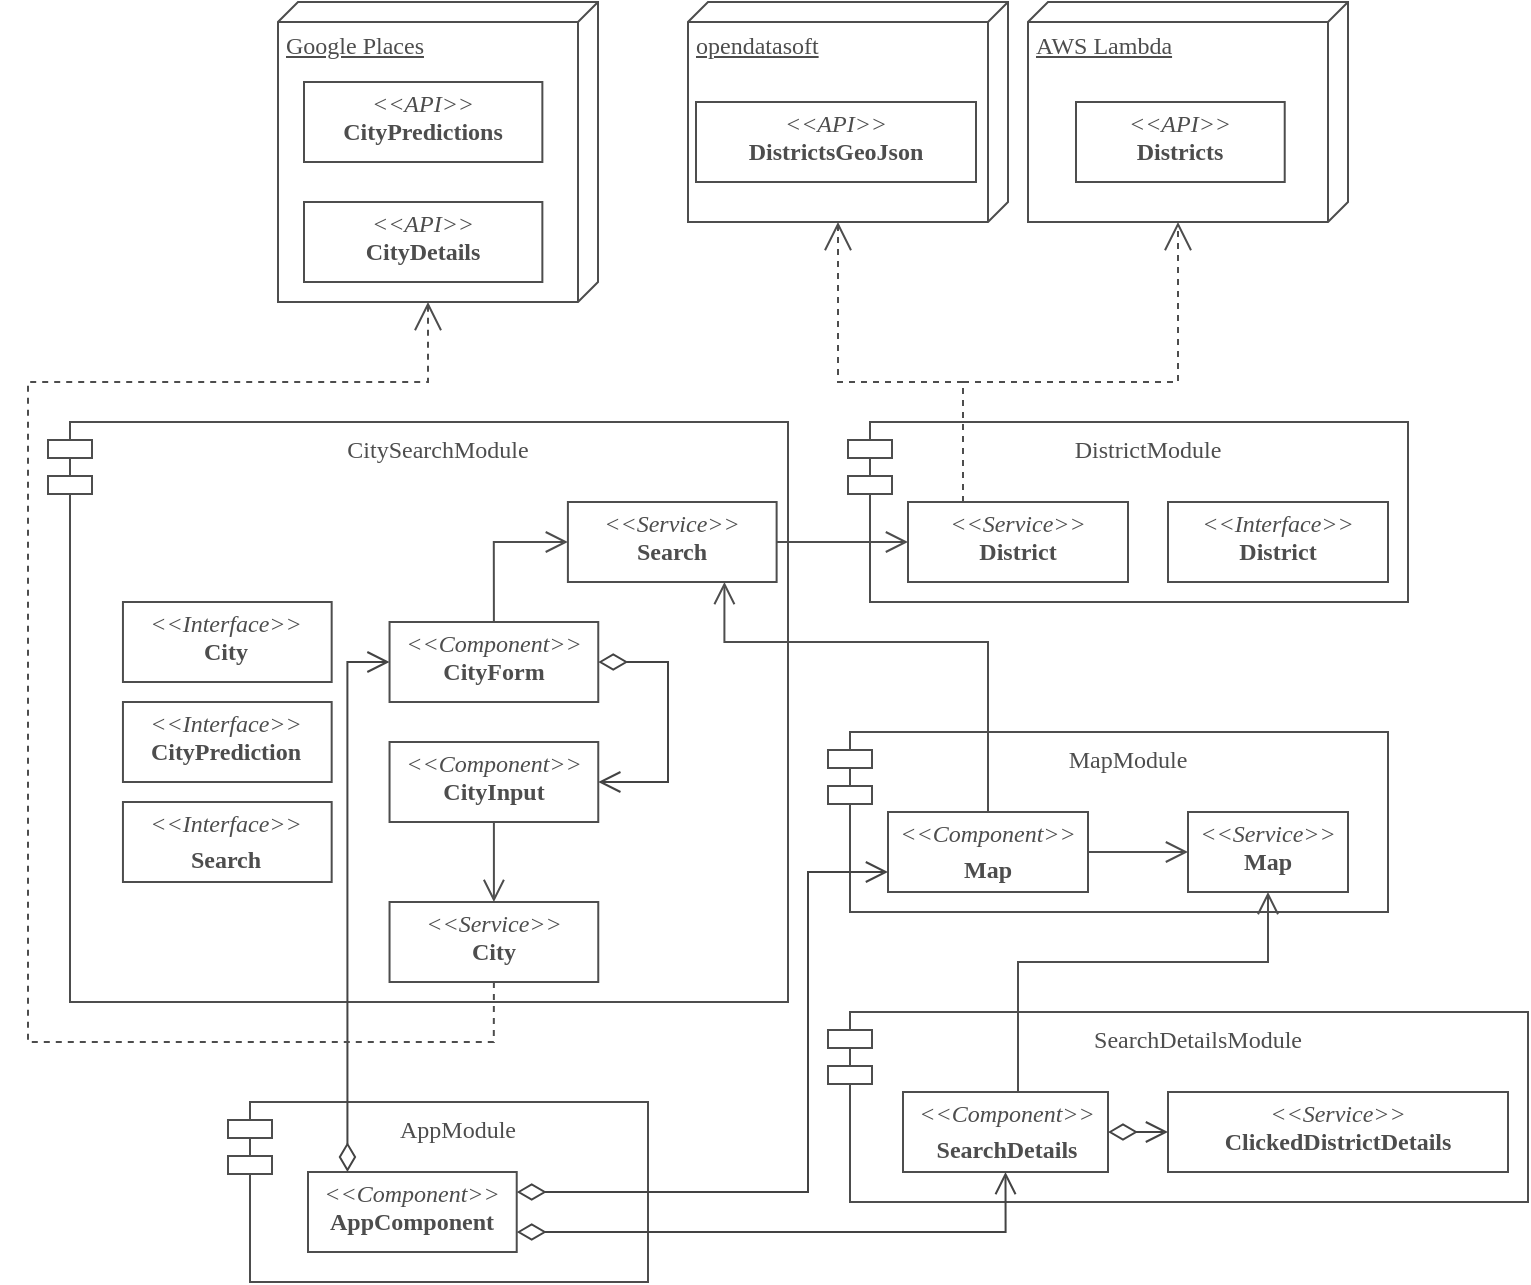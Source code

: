 <mxfile version="13.7.9" type="device"><diagram id="C5RBs43oDa-KdzZeNtuy" name="Page-1"><mxGraphModel dx="981" dy="567" grid="1" gridSize="10" guides="1" tooltips="1" connect="1" arrows="1" fold="1" page="1" pageScale="1" pageWidth="827" pageHeight="1169" math="0" shadow="0"><root><mxCell id="WIyWlLk6GJQsqaUBKTNV-0"/><mxCell id="WIyWlLk6GJQsqaUBKTNV-1" parent="WIyWlLk6GJQsqaUBKTNV-0"/><mxCell id="LdP25psCJ4y8FfObfjH8-70" value="AppModule" style="shape=module;align=left;spacingLeft=20;align=center;verticalAlign=top;strokeColor=#4D4D4D;fontFamily=Fira Code;fontColor=#4D4D4D;jettyWidth=22;jettyHeight=9;" vertex="1" parent="WIyWlLk6GJQsqaUBKTNV-1"><mxGeometry x="140" y="550" width="210" height="90" as="geometry"/></mxCell><mxCell id="LdP25psCJ4y8FfObfjH8-29" value="" style="group;dashed=1;" vertex="1" connectable="0" parent="WIyWlLk6GJQsqaUBKTNV-1"><mxGeometry x="450" y="205" width="280" height="95" as="geometry"/></mxCell><mxCell id="LdP25psCJ4y8FfObfjH8-16" value="DistrictModule" style="shape=module;align=left;spacingLeft=20;align=center;verticalAlign=top;strokeColor=#4D4D4D;fontFamily=Fira Code;fontColor=#4D4D4D;jettyWidth=22;jettyHeight=9;" vertex="1" parent="LdP25psCJ4y8FfObfjH8-29"><mxGeometry y="5" width="280" height="90" as="geometry"/></mxCell><mxCell id="LdP25psCJ4y8FfObfjH8-17" value="&lt;p style=&quot;margin: 0px ; margin-top: 4px ; text-align: center&quot;&gt;&lt;i&gt;&amp;lt;&amp;lt;Interface&amp;gt;&amp;gt;&lt;/i&gt;&lt;br&gt;&lt;b&gt;District&lt;/b&gt;&lt;/p&gt;&lt;p style=&quot;margin: 0px ; margin-left: 4px&quot;&gt;&lt;br&gt;&lt;/p&gt;" style="verticalAlign=top;align=left;overflow=fill;fontSize=12;fontFamily=Fira Code;html=1;fontSource=https%3A%2F%2Ffonts.googleapis.com%2Fcss%3Ffamily%3DFira%2BCode;fontColor=#4D4D4D;strokeColor=#4D4D4D;" vertex="1" parent="LdP25psCJ4y8FfObfjH8-29"><mxGeometry x="160" y="45" width="110" height="40" as="geometry"/></mxCell><mxCell id="LdP25psCJ4y8FfObfjH8-23" value="&lt;p style=&quot;margin: 0px ; margin-top: 4px ; text-align: center&quot;&gt;&lt;i&gt;&amp;lt;&amp;lt;Service&amp;gt;&amp;gt;&lt;/i&gt;&lt;br&gt;&lt;b&gt;District&lt;/b&gt;&lt;/p&gt;&lt;p style=&quot;margin: 0px ; margin-left: 4px&quot;&gt;&lt;br&gt;&lt;/p&gt;" style="verticalAlign=top;align=left;overflow=fill;fontSize=12;fontFamily=Fira Code;html=1;fontSource=https%3A%2F%2Ffonts.googleapis.com%2Fcss%3Ffamily%3DFira%2BCode;fontColor=#4D4D4D;strokeColor=#4D4D4D;" vertex="1" parent="LdP25psCJ4y8FfObfjH8-29"><mxGeometry x="30" y="45" width="110" height="40" as="geometry"/></mxCell><mxCell id="LdP25psCJ4y8FfObfjH8-30" value="" style="group;dashed=1;dashPattern=1 1;" vertex="1" connectable="0" parent="WIyWlLk6GJQsqaUBKTNV-1"><mxGeometry x="50" y="205" width="370" height="295" as="geometry"/></mxCell><mxCell id="LdP25psCJ4y8FfObfjH8-2" value="CitySearchModule" style="shape=module;align=left;spacingLeft=20;align=center;verticalAlign=top;strokeColor=#4D4D4D;fontFamily=Fira Code;fontColor=#4D4D4D;jettyWidth=22;jettyHeight=9;" vertex="1" parent="LdP25psCJ4y8FfObfjH8-30"><mxGeometry y="5" width="370.0" height="290" as="geometry"/></mxCell><mxCell id="LdP25psCJ4y8FfObfjH8-0" value="&lt;p style=&quot;margin: 0px ; margin-top: 4px ; text-align: center&quot;&gt;&lt;i&gt;&amp;lt;&amp;lt;Interface&amp;gt;&amp;gt;&lt;/i&gt;&lt;br&gt;&lt;b&gt;City&lt;/b&gt;&lt;/p&gt;&lt;p style=&quot;margin: 0px ; margin-left: 4px&quot;&gt;&lt;br&gt;&lt;/p&gt;" style="verticalAlign=top;align=left;overflow=fill;fontSize=12;fontFamily=Fira Code;html=1;fontSource=https%3A%2F%2Ffonts.googleapis.com%2Fcss%3Ffamily%3DFira%2BCode;fontColor=#4D4D4D;strokeColor=#4D4D4D;" vertex="1" parent="LdP25psCJ4y8FfObfjH8-30"><mxGeometry x="37.474" y="95" width="104.359" height="40" as="geometry"/></mxCell><mxCell id="LdP25psCJ4y8FfObfjH8-3" value="&lt;p style=&quot;margin: 0px ; margin-top: 4px ; text-align: center&quot;&gt;&lt;i&gt;&amp;lt;&amp;lt;Interface&amp;gt;&amp;gt;&lt;/i&gt;&lt;br&gt;&lt;b&gt;CityPrediction&lt;/b&gt;&lt;/p&gt;&lt;p style=&quot;margin: 0px ; margin-left: 4px&quot;&gt;&lt;br&gt;&lt;/p&gt;" style="verticalAlign=top;align=left;overflow=fill;fontSize=12;fontFamily=Fira Code;html=1;fontSource=https%3A%2F%2Ffonts.googleapis.com%2Fcss%3Ffamily%3DFira%2BCode;fontColor=#4D4D4D;strokeColor=#4D4D4D;" vertex="1" parent="LdP25psCJ4y8FfObfjH8-30"><mxGeometry x="37.474" y="145" width="104.359" height="40" as="geometry"/></mxCell><mxCell id="LdP25psCJ4y8FfObfjH8-4" value="&lt;p style=&quot;margin: 0px ; margin-top: 4px ; text-align: center&quot;&gt;&lt;i&gt;&amp;lt;&amp;lt;Interface&amp;gt;&amp;gt;&lt;/i&gt;&lt;/p&gt;&lt;p style=&quot;margin: 0px ; margin-top: 4px ; text-align: center&quot;&gt;&lt;b&gt;Search&lt;/b&gt;&lt;br&gt;&lt;/p&gt;" style="verticalAlign=top;align=left;overflow=fill;fontSize=12;fontFamily=Fira Code;html=1;fontSource=https%3A%2F%2Ffonts.googleapis.com%2Fcss%3Ffamily%3DFira%2BCode;fontColor=#4D4D4D;strokeColor=#4D4D4D;" vertex="1" parent="LdP25psCJ4y8FfObfjH8-30"><mxGeometry x="37.474" y="195" width="104.359" height="40" as="geometry"/></mxCell><mxCell id="LdP25psCJ4y8FfObfjH8-5" value="&lt;p style=&quot;margin: 0px ; margin-top: 4px ; text-align: center&quot;&gt;&lt;i&gt;&amp;lt;&amp;lt;Component&amp;gt;&amp;gt;&lt;/i&gt;&lt;br&gt;&lt;b&gt;CityForm&lt;/b&gt;&lt;/p&gt;&lt;p style=&quot;margin: 0px ; margin-left: 4px&quot;&gt;&lt;br&gt;&lt;/p&gt;" style="verticalAlign=top;align=left;overflow=fill;fontSize=12;fontFamily=Fira Code;html=1;fontSource=https%3A%2F%2Ffonts.googleapis.com%2Fcss%3Ffamily%3DFira%2BCode;fontColor=#4D4D4D;strokeColor=#4D4D4D;" vertex="1" parent="LdP25psCJ4y8FfObfjH8-30"><mxGeometry x="170.769" y="105" width="104.359" height="40" as="geometry"/></mxCell><mxCell id="LdP25psCJ4y8FfObfjH8-6" value="&lt;p style=&quot;margin: 0px ; margin-top: 4px ; text-align: center&quot;&gt;&lt;i&gt;&amp;lt;&amp;lt;Component&amp;gt;&amp;gt;&lt;/i&gt;&lt;br&gt;&lt;b&gt;CityInput&lt;/b&gt;&lt;/p&gt;&lt;p style=&quot;margin: 0px ; margin-left: 4px&quot;&gt;&lt;br&gt;&lt;/p&gt;" style="verticalAlign=top;align=left;overflow=fill;fontSize=12;fontFamily=Fira Code;html=1;fontSource=https%3A%2F%2Ffonts.googleapis.com%2Fcss%3Ffamily%3DFira%2BCode;fontColor=#4D4D4D;strokeColor=#4D4D4D;" vertex="1" parent="LdP25psCJ4y8FfObfjH8-30"><mxGeometry x="170.769" y="165" width="104.359" height="40" as="geometry"/></mxCell><mxCell id="LdP25psCJ4y8FfObfjH8-7" value="&lt;p style=&quot;margin: 0px ; margin-top: 4px ; text-align: center&quot;&gt;&lt;i&gt;&amp;lt;&amp;lt;Service&amp;gt;&amp;gt;&lt;/i&gt;&lt;br&gt;&lt;b&gt;City&lt;/b&gt;&lt;/p&gt;&lt;p style=&quot;margin: 0px ; margin-left: 4px&quot;&gt;&lt;br&gt;&lt;/p&gt;" style="verticalAlign=top;align=left;overflow=fill;fontSize=12;fontFamily=Fira Code;html=1;fontSource=https%3A%2F%2Ffonts.googleapis.com%2Fcss%3Ffamily%3DFira%2BCode;fontColor=#4D4D4D;strokeColor=#4D4D4D;" vertex="1" parent="LdP25psCJ4y8FfObfjH8-30"><mxGeometry x="170.769" y="245" width="104.359" height="40" as="geometry"/></mxCell><mxCell id="LdP25psCJ4y8FfObfjH8-8" value="&lt;p style=&quot;margin: 0px ; margin-top: 4px ; text-align: center&quot;&gt;&lt;i&gt;&amp;lt;&amp;lt;Service&amp;gt;&amp;gt;&lt;/i&gt;&lt;br&gt;&lt;b&gt;Search&lt;/b&gt;&lt;/p&gt;&lt;p style=&quot;margin: 0px ; margin-left: 4px&quot;&gt;&lt;br&gt;&lt;/p&gt;" style="verticalAlign=top;align=left;overflow=fill;fontSize=12;fontFamily=Fira Code;html=1;fontSource=https%3A%2F%2Ffonts.googleapis.com%2Fcss%3Ffamily%3DFira%2BCode;fontColor=#4D4D4D;strokeColor=#4D4D4D;" vertex="1" parent="LdP25psCJ4y8FfObfjH8-30"><mxGeometry x="259.949" y="45" width="104.359" height="40" as="geometry"/></mxCell><mxCell id="LdP25psCJ4y8FfObfjH8-9" value="" style="endArrow=open;endFill=1;endSize=9;html=1;fontFamily=Roboto;fontColor=#434343;strokeColor=#4D4D4D;entryX=0.5;entryY=0;entryDx=0;entryDy=0;exitX=0.5;exitY=1;exitDx=0;exitDy=0;" edge="1" parent="LdP25psCJ4y8FfObfjH8-30" source="LdP25psCJ4y8FfObfjH8-6" target="LdP25psCJ4y8FfObfjH8-7"><mxGeometry width="160" relative="1" as="geometry"><mxPoint x="483.846" y="165" as="sourcePoint"/><mxPoint x="635.641" y="165" as="targetPoint"/></mxGeometry></mxCell><mxCell id="LdP25psCJ4y8FfObfjH8-10" value="" style="endArrow=diamondThin;endFill=0;endSize=12;html=1;fontFamily=Roboto;fontColor=#434343;strokeColor=#434343;startArrow=open;startFill=0;startSize=9;entryX=1;entryY=0.5;entryDx=0;entryDy=0;edgeStyle=orthogonalEdgeStyle;exitX=1;exitY=0.5;exitDx=0;exitDy=0;rounded=0;" edge="1" parent="LdP25psCJ4y8FfObfjH8-30" source="LdP25psCJ4y8FfObfjH8-6" target="LdP25psCJ4y8FfObfjH8-5"><mxGeometry width="160" relative="1" as="geometry"><mxPoint x="294.103" y="115" as="sourcePoint"/><mxPoint x="530.333" y="115" as="targetPoint"/><Array as="points"><mxPoint x="310" y="185"/><mxPoint x="310" y="125"/></Array></mxGeometry></mxCell><mxCell id="LdP25psCJ4y8FfObfjH8-11" value="" style="endArrow=open;endFill=1;endSize=9;html=1;fontFamily=Roboto;fontColor=#434343;strokeColor=#4D4D4D;entryX=0;entryY=0.5;entryDx=0;entryDy=0;exitX=0.5;exitY=0;exitDx=0;exitDy=0;edgeStyle=orthogonalEdgeStyle;rounded=0;" edge="1" parent="LdP25psCJ4y8FfObfjH8-30" source="LdP25psCJ4y8FfObfjH8-5" target="LdP25psCJ4y8FfObfjH8-8"><mxGeometry width="160" relative="1" as="geometry"><mxPoint x="232.436" y="215" as="sourcePoint"/><mxPoint x="232.436" y="255" as="targetPoint"/></mxGeometry></mxCell><mxCell id="LdP25psCJ4y8FfObfjH8-32" value="" style="group;" vertex="1" connectable="0" parent="WIyWlLk6GJQsqaUBKTNV-1"><mxGeometry x="440" y="360" width="280" height="95" as="geometry"/></mxCell><mxCell id="LdP25psCJ4y8FfObfjH8-33" value="MapModule" style="shape=module;align=left;spacingLeft=20;align=center;verticalAlign=top;strokeColor=#4D4D4D;fontFamily=Fira Code;fontColor=#4D4D4D;jettyWidth=22;jettyHeight=9;" vertex="1" parent="LdP25psCJ4y8FfObfjH8-32"><mxGeometry y="5" width="280" height="90" as="geometry"/></mxCell><mxCell id="LdP25psCJ4y8FfObfjH8-34" value="&lt;p style=&quot;margin: 0px ; margin-top: 4px ; text-align: center&quot;&gt;&lt;i&gt;&amp;lt;&amp;lt;Component&amp;gt;&amp;gt;&lt;/i&gt;&lt;/p&gt;&lt;p style=&quot;margin: 0px ; margin-top: 4px ; text-align: center&quot;&gt;&lt;b&gt;Map&lt;/b&gt;&lt;br&gt;&lt;/p&gt;" style="verticalAlign=top;align=left;overflow=fill;fontSize=12;fontFamily=Fira Code;html=1;fontSource=https%3A%2F%2Ffonts.googleapis.com%2Fcss%3Ffamily%3DFira%2BCode;fontColor=#4D4D4D;strokeColor=#4D4D4D;" vertex="1" parent="LdP25psCJ4y8FfObfjH8-32"><mxGeometry x="30" y="45" width="100" height="40" as="geometry"/></mxCell><mxCell id="LdP25psCJ4y8FfObfjH8-35" value="&lt;p style=&quot;margin: 0px ; margin-top: 4px ; text-align: center&quot;&gt;&lt;i&gt;&amp;lt;&amp;lt;Service&amp;gt;&amp;gt;&lt;/i&gt;&lt;br&gt;&lt;b&gt;Map&lt;/b&gt;&lt;/p&gt;&lt;p style=&quot;margin: 0px ; margin-left: 4px&quot;&gt;&lt;br&gt;&lt;/p&gt;" style="verticalAlign=top;align=left;overflow=fill;fontSize=12;fontFamily=Fira Code;html=1;fontSource=https%3A%2F%2Ffonts.googleapis.com%2Fcss%3Ffamily%3DFira%2BCode;fontColor=#4D4D4D;strokeColor=#4D4D4D;" vertex="1" parent="LdP25psCJ4y8FfObfjH8-32"><mxGeometry x="180" y="45" width="80" height="40" as="geometry"/></mxCell><mxCell id="LdP25psCJ4y8FfObfjH8-51" value="" style="endArrow=open;endFill=1;endSize=9;html=1;fontFamily=Roboto;fontColor=#434343;strokeColor=#4D4D4D;rounded=0;" edge="1" parent="LdP25psCJ4y8FfObfjH8-32"><mxGeometry width="160" relative="1" as="geometry"><mxPoint x="130" y="65" as="sourcePoint"/><mxPoint x="180" y="65" as="targetPoint"/></mxGeometry></mxCell><mxCell id="LdP25psCJ4y8FfObfjH8-31" value="" style="endArrow=open;endFill=1;endSize=9;html=1;fontFamily=Roboto;fontColor=#434343;strokeColor=#4D4D4D;entryX=0;entryY=0.5;entryDx=0;entryDy=0;rounded=0;exitX=1;exitY=0.5;exitDx=0;exitDy=0;" edge="1" parent="WIyWlLk6GJQsqaUBKTNV-1" source="LdP25psCJ4y8FfObfjH8-8" target="LdP25psCJ4y8FfObfjH8-23"><mxGeometry width="160" relative="1" as="geometry"><mxPoint x="433.875" y="230" as="sourcePoint"/><mxPoint x="650" y="230" as="targetPoint"/></mxGeometry></mxCell><mxCell id="LdP25psCJ4y8FfObfjH8-44" value="" style="endArrow=open;endFill=1;endSize=9;html=1;fontFamily=Roboto;fontColor=#434343;strokeColor=#4D4D4D;entryX=0.75;entryY=1;entryDx=0;entryDy=0;rounded=0;exitX=0.5;exitY=0;exitDx=0;exitDy=0;edgeStyle=orthogonalEdgeStyle;" edge="1" parent="WIyWlLk6GJQsqaUBKTNV-1" source="LdP25psCJ4y8FfObfjH8-34" target="LdP25psCJ4y8FfObfjH8-8"><mxGeometry width="160" relative="1" as="geometry"><mxPoint x="424" y="280" as="sourcePoint"/><mxPoint x="490" y="280" as="targetPoint"/><Array as="points"><mxPoint x="520" y="320"/><mxPoint x="388" y="320"/></Array></mxGeometry></mxCell><mxCell id="LdP25psCJ4y8FfObfjH8-45" value="" style="group;dashed=1;" vertex="1" connectable="0" parent="WIyWlLk6GJQsqaUBKTNV-1"><mxGeometry x="440" y="500" width="350" height="100" as="geometry"/></mxCell><mxCell id="LdP25psCJ4y8FfObfjH8-46" value="SearchDetailsModule" style="shape=module;align=left;spacingLeft=20;align=center;verticalAlign=top;strokeColor=#4D4D4D;fontFamily=Fira Code;fontColor=#4D4D4D;jettyWidth=22;jettyHeight=9;" vertex="1" parent="LdP25psCJ4y8FfObfjH8-45"><mxGeometry y="5" width="350" height="95" as="geometry"/></mxCell><mxCell id="LdP25psCJ4y8FfObfjH8-47" value="&lt;p style=&quot;margin: 0px ; margin-top: 4px ; text-align: center&quot;&gt;&lt;i&gt;&amp;lt;&amp;lt;Component&amp;gt;&amp;gt;&lt;/i&gt;&lt;/p&gt;&lt;p style=&quot;margin: 0px ; margin-top: 4px ; text-align: center&quot;&gt;&lt;b&gt;SearchDetails&lt;/b&gt;&lt;br&gt;&lt;/p&gt;" style="verticalAlign=top;align=left;overflow=fill;fontSize=12;fontFamily=Fira Code;html=1;fontSource=https%3A%2F%2Ffonts.googleapis.com%2Fcss%3Ffamily%3DFira%2BCode;fontColor=#4D4D4D;strokeColor=#4D4D4D;" vertex="1" parent="LdP25psCJ4y8FfObfjH8-45"><mxGeometry x="37.5" y="45" width="102.5" height="40" as="geometry"/></mxCell><mxCell id="LdP25psCJ4y8FfObfjH8-48" value="&lt;p style=&quot;margin: 0px ; margin-top: 4px ; text-align: center&quot;&gt;&lt;i&gt;&amp;lt;&amp;lt;Service&amp;gt;&amp;gt;&lt;/i&gt;&lt;br&gt;&lt;b&gt;ClickedDistrictDetails&lt;/b&gt;&lt;/p&gt;&lt;p style=&quot;margin: 0px ; margin-left: 4px&quot;&gt;&lt;br&gt;&lt;/p&gt;" style="verticalAlign=top;align=left;overflow=fill;fontSize=12;fontFamily=Fira Code;html=1;fontSource=https%3A%2F%2Ffonts.googleapis.com%2Fcss%3Ffamily%3DFira%2BCode;fontColor=#4D4D4D;strokeColor=#4D4D4D;" vertex="1" parent="LdP25psCJ4y8FfObfjH8-45"><mxGeometry x="170" y="45" width="170" height="40" as="geometry"/></mxCell><mxCell id="LdP25psCJ4y8FfObfjH8-49" value="" style="endArrow=diamondThin;endFill=0;endSize=12;html=1;fontFamily=Roboto;fontColor=#434343;strokeColor=#434343;startArrow=open;startFill=0;startSize=9;entryX=1;entryY=0.5;entryDx=0;entryDy=0;exitX=0;exitY=0.5;exitDx=0;exitDy=0;rounded=0;" edge="1" parent="LdP25psCJ4y8FfObfjH8-45" source="LdP25psCJ4y8FfObfjH8-48" target="LdP25psCJ4y8FfObfjH8-47"><mxGeometry width="160" relative="1" as="geometry"><mxPoint x="160" y="170.0" as="sourcePoint"/><mxPoint x="160" y="110.0" as="targetPoint"/></mxGeometry></mxCell><mxCell id="LdP25psCJ4y8FfObfjH8-50" value="" style="endArrow=open;endFill=1;endSize=9;html=1;fontFamily=Roboto;fontColor=#434343;strokeColor=#4D4D4D;entryX=0.5;entryY=1;entryDx=0;entryDy=0;rounded=0;exitX=0.5;exitY=0;exitDx=0;exitDy=0;edgeStyle=orthogonalEdgeStyle;" edge="1" parent="WIyWlLk6GJQsqaUBKTNV-1" source="LdP25psCJ4y8FfObfjH8-47" target="LdP25psCJ4y8FfObfjH8-35"><mxGeometry width="160" relative="1" as="geometry"><mxPoint x="535" y="415.0" as="sourcePoint"/><mxPoint x="396.5" y="300.0" as="targetPoint"/><Array as="points"><mxPoint x="535" y="545"/><mxPoint x="535" y="480"/><mxPoint x="660" y="480"/></Array></mxGeometry></mxCell><mxCell id="LdP25psCJ4y8FfObfjH8-52" value="&lt;p style=&quot;margin: 0px ; margin-top: 4px ; text-align: center&quot;&gt;&lt;i&gt;&amp;lt;&amp;lt;Component&amp;gt;&amp;gt;&lt;/i&gt;&lt;br&gt;&lt;b&gt;AppComponent&lt;/b&gt;&lt;/p&gt;&lt;p style=&quot;margin: 0px ; margin-left: 4px&quot;&gt;&lt;br&gt;&lt;/p&gt;" style="verticalAlign=top;align=left;overflow=fill;fontSize=12;fontFamily=Fira Code;html=1;fontSource=https%3A%2F%2Ffonts.googleapis.com%2Fcss%3Ffamily%3DFira%2BCode;fontColor=#4D4D4D;strokeColor=#4D4D4D;" vertex="1" parent="WIyWlLk6GJQsqaUBKTNV-1"><mxGeometry x="179.999" y="585" width="104.359" height="40" as="geometry"/></mxCell><mxCell id="LdP25psCJ4y8FfObfjH8-53" value="" style="endArrow=diamondThin;endFill=0;endSize=12;html=1;fontFamily=Roboto;fontColor=#434343;strokeColor=#434343;startArrow=open;startFill=0;startSize=9;edgeStyle=orthogonalEdgeStyle;exitX=0;exitY=0.5;exitDx=0;exitDy=0;rounded=0;entryX=0.189;entryY=0.001;entryDx=0;entryDy=0;entryPerimeter=0;" edge="1" parent="WIyWlLk6GJQsqaUBKTNV-1" source="LdP25psCJ4y8FfObfjH8-5" target="LdP25psCJ4y8FfObfjH8-52"><mxGeometry width="160" relative="1" as="geometry"><mxPoint x="329.998" y="570.06" as="sourcePoint"/><mxPoint x="200" y="560" as="targetPoint"/><Array as="points"><mxPoint x="200" y="330"/></Array></mxGeometry></mxCell><mxCell id="LdP25psCJ4y8FfObfjH8-54" value="" style="endArrow=diamondThin;endFill=0;endSize=12;html=1;fontFamily=Roboto;fontColor=#434343;strokeColor=#434343;startArrow=open;startFill=0;startSize=9;edgeStyle=orthogonalEdgeStyle;exitX=0;exitY=0.75;exitDx=0;exitDy=0;rounded=0;entryX=1;entryY=0.25;entryDx=0;entryDy=0;" edge="1" parent="WIyWlLk6GJQsqaUBKTNV-1" source="LdP25psCJ4y8FfObfjH8-34" target="LdP25psCJ4y8FfObfjH8-52"><mxGeometry width="160" relative="1" as="geometry"><mxPoint x="331.059" y="350" as="sourcePoint"/><mxPoint x="310.013" y="605.04" as="targetPoint"/><Array as="points"><mxPoint x="430" y="435"/><mxPoint x="430" y="595"/></Array></mxGeometry></mxCell><mxCell id="LdP25psCJ4y8FfObfjH8-55" value="" style="endArrow=diamondThin;endFill=0;endSize=12;html=1;fontFamily=Roboto;fontColor=#434343;strokeColor=#434343;startArrow=open;startFill=0;startSize=9;edgeStyle=orthogonalEdgeStyle;exitX=0.5;exitY=1;exitDx=0;exitDy=0;rounded=0;entryX=1;entryY=0.75;entryDx=0;entryDy=0;" edge="1" parent="WIyWlLk6GJQsqaUBKTNV-1" source="LdP25psCJ4y8FfObfjH8-47" target="LdP25psCJ4y8FfObfjH8-52"><mxGeometry width="160" relative="1" as="geometry"><mxPoint x="480" y="445" as="sourcePoint"/><mxPoint x="294.358" y="615.0" as="targetPoint"/><Array as="points"><mxPoint x="529" y="615"/></Array></mxGeometry></mxCell><mxCell id="LdP25psCJ4y8FfObfjH8-94" value="" style="group" vertex="1" connectable="0" parent="WIyWlLk6GJQsqaUBKTNV-1"><mxGeometry x="165" width="160" height="150" as="geometry"/></mxCell><mxCell id="LdP25psCJ4y8FfObfjH8-89" value="Google Places" style="verticalAlign=top;align=left;spacingTop=8;spacingLeft=2;spacingRight=12;shape=cube;size=10;direction=south;fontStyle=4;html=1;strokeColor=#4D4D4D;fontFamily=Fira Code;fontColor=#4D4D4D;" vertex="1" parent="LdP25psCJ4y8FfObfjH8-94"><mxGeometry width="160" height="150" as="geometry"/></mxCell><mxCell id="LdP25psCJ4y8FfObfjH8-90" value="&lt;p style=&quot;margin: 0px ; margin-top: 4px ; text-align: center&quot;&gt;&lt;i&gt;&amp;lt;&amp;lt;API&amp;gt;&amp;gt;&lt;/i&gt;&lt;br&gt;&lt;b&gt;CityPredictions&lt;/b&gt;&lt;/p&gt;&lt;p style=&quot;margin: 0px ; margin-left: 4px&quot;&gt;&lt;br&gt;&lt;/p&gt;" style="verticalAlign=top;align=left;overflow=fill;fontSize=12;fontFamily=Fira Code;html=1;fontSource=https%3A%2F%2Ffonts.googleapis.com%2Fcss%3Ffamily%3DFira%2BCode;fontColor=#4D4D4D;strokeColor=#4D4D4D;" vertex="1" parent="LdP25psCJ4y8FfObfjH8-94"><mxGeometry x="13" y="40" width="119.18" height="40" as="geometry"/></mxCell><mxCell id="LdP25psCJ4y8FfObfjH8-91" value="&lt;p style=&quot;margin: 0px ; margin-top: 4px ; text-align: center&quot;&gt;&lt;i&gt;&amp;lt;&amp;lt;API&amp;gt;&amp;gt;&lt;/i&gt;&lt;br&gt;&lt;b&gt;CityDetails&lt;/b&gt;&lt;/p&gt;&lt;p style=&quot;margin: 0px ; margin-left: 4px&quot;&gt;&lt;br&gt;&lt;/p&gt;" style="verticalAlign=top;align=left;overflow=fill;fontSize=12;fontFamily=Fira Code;html=1;fontSource=https%3A%2F%2Ffonts.googleapis.com%2Fcss%3Ffamily%3DFira%2BCode;fontColor=#4D4D4D;strokeColor=#4D4D4D;" vertex="1" parent="LdP25psCJ4y8FfObfjH8-94"><mxGeometry x="13" y="100" width="119.18" height="40" as="geometry"/></mxCell><mxCell id="LdP25psCJ4y8FfObfjH8-95" value="" style="group" vertex="1" connectable="0" parent="WIyWlLk6GJQsqaUBKTNV-1"><mxGeometry x="370" width="301" height="215" as="geometry"/></mxCell><mxCell id="LdP25psCJ4y8FfObfjH8-92" value="opendatasoft" style="verticalAlign=top;align=left;spacingTop=8;spacingLeft=2;spacingRight=12;shape=cube;size=10;direction=south;fontStyle=4;html=1;strokeColor=#4D4D4D;fontFamily=Fira Code;fontColor=#4D4D4D;" vertex="1" parent="LdP25psCJ4y8FfObfjH8-95"><mxGeometry width="160" height="110" as="geometry"/></mxCell><mxCell id="LdP25psCJ4y8FfObfjH8-93" value="&lt;p style=&quot;margin: 0px ; margin-top: 4px ; text-align: center&quot;&gt;&lt;i&gt;&amp;lt;&amp;lt;API&amp;gt;&amp;gt;&lt;/i&gt;&lt;br&gt;&lt;b&gt;DistrictsGeoJson&lt;/b&gt;&lt;/p&gt;&lt;p style=&quot;margin: 0px ; margin-left: 4px&quot;&gt;&lt;br&gt;&lt;/p&gt;" style="verticalAlign=top;align=left;overflow=fill;fontSize=12;fontFamily=Fira Code;html=1;fontSource=https%3A%2F%2Ffonts.googleapis.com%2Fcss%3Ffamily%3DFira%2BCode;fontColor=#4D4D4D;strokeColor=#4D4D4D;" vertex="1" parent="LdP25psCJ4y8FfObfjH8-95"><mxGeometry x="4" y="50" width="140" height="40" as="geometry"/></mxCell><mxCell id="LdP25psCJ4y8FfObfjH8-96" value="" style="group" vertex="1" connectable="0" parent="WIyWlLk6GJQsqaUBKTNV-1"><mxGeometry x="540" width="160" height="110" as="geometry"/></mxCell><mxCell id="LdP25psCJ4y8FfObfjH8-87" value="AWS Lambda" style="verticalAlign=top;align=left;spacingTop=8;spacingLeft=2;spacingRight=12;shape=cube;size=10;direction=south;fontStyle=4;html=1;strokeColor=#4D4D4D;fontFamily=Fira Code;fontColor=#4D4D4D;" vertex="1" parent="LdP25psCJ4y8FfObfjH8-96"><mxGeometry width="160" height="110" as="geometry"/></mxCell><mxCell id="LdP25psCJ4y8FfObfjH8-88" value="&lt;p style=&quot;margin: 0px ; margin-top: 4px ; text-align: center&quot;&gt;&lt;i&gt;&amp;lt;&amp;lt;API&amp;gt;&amp;gt;&lt;/i&gt;&lt;br&gt;&lt;b&gt;Districts&lt;/b&gt;&lt;/p&gt;&lt;p style=&quot;margin: 0px ; margin-left: 4px&quot;&gt;&lt;br&gt;&lt;/p&gt;" style="verticalAlign=top;align=left;overflow=fill;fontSize=12;fontFamily=Fira Code;html=1;fontSource=https%3A%2F%2Ffonts.googleapis.com%2Fcss%3Ffamily%3DFira%2BCode;fontColor=#4D4D4D;strokeColor=#4D4D4D;" vertex="1" parent="LdP25psCJ4y8FfObfjH8-96"><mxGeometry x="23.999" y="50" width="104.359" height="40" as="geometry"/></mxCell><mxCell id="LdP25psCJ4y8FfObfjH8-97" value="" style="endArrow=open;endSize=12;dashed=1;html=1;strokeColor=#4D4D4D;fontFamily=Fira Code;fontColor=#4D4D4D;exitX=0.25;exitY=0;exitDx=0;exitDy=0;edgeStyle=orthogonalEdgeStyle;rounded=0;entryX=0;entryY=0;entryDx=110;entryDy=85;entryPerimeter=0;" edge="1" parent="WIyWlLk6GJQsqaUBKTNV-1" source="LdP25psCJ4y8FfObfjH8-23" target="LdP25psCJ4y8FfObfjH8-92"><mxGeometry width="160" relative="1" as="geometry"><mxPoint x="460" y="240" as="sourcePoint"/><mxPoint x="620" y="240" as="targetPoint"/><Array as="points"><mxPoint x="508" y="190"/><mxPoint x="445" y="190"/></Array></mxGeometry></mxCell><mxCell id="LdP25psCJ4y8FfObfjH8-98" value="" style="endArrow=open;endSize=12;dashed=1;html=1;strokeColor=#4D4D4D;fontFamily=Fira Code;fontColor=#4D4D4D;exitX=0.25;exitY=0;exitDx=0;exitDy=0;edgeStyle=orthogonalEdgeStyle;rounded=0;entryX=0;entryY=0;entryDx=110;entryDy=85;entryPerimeter=0;" edge="1" parent="WIyWlLk6GJQsqaUBKTNV-1" target="LdP25psCJ4y8FfObfjH8-87"><mxGeometry width="160" relative="1" as="geometry"><mxPoint x="507.5" y="250" as="sourcePoint"/><mxPoint x="474" y="160" as="targetPoint"/><Array as="points"><mxPoint x="508" y="190"/><mxPoint x="615" y="190"/></Array></mxGeometry></mxCell><mxCell id="LdP25psCJ4y8FfObfjH8-99" value="" style="endArrow=open;endSize=12;dashed=1;html=1;strokeColor=#4D4D4D;fontFamily=Fira Code;fontColor=#4D4D4D;exitX=0.5;exitY=1;exitDx=0;exitDy=0;entryX=0;entryY=0;entryDx=150;entryDy=85;entryPerimeter=0;edgeStyle=orthogonalEdgeStyle;rounded=0;" edge="1" parent="WIyWlLk6GJQsqaUBKTNV-1" source="LdP25psCJ4y8FfObfjH8-7" target="LdP25psCJ4y8FfObfjH8-89"><mxGeometry width="160" relative="1" as="geometry"><mxPoint x="517.5" y="260" as="sourcePoint"/><mxPoint x="484" y="170.0" as="targetPoint"/><Array as="points"><mxPoint x="273" y="520"/><mxPoint x="40" y="520"/><mxPoint x="40" y="190"/><mxPoint x="240" y="190"/></Array></mxGeometry></mxCell></root></mxGraphModel></diagram></mxfile>